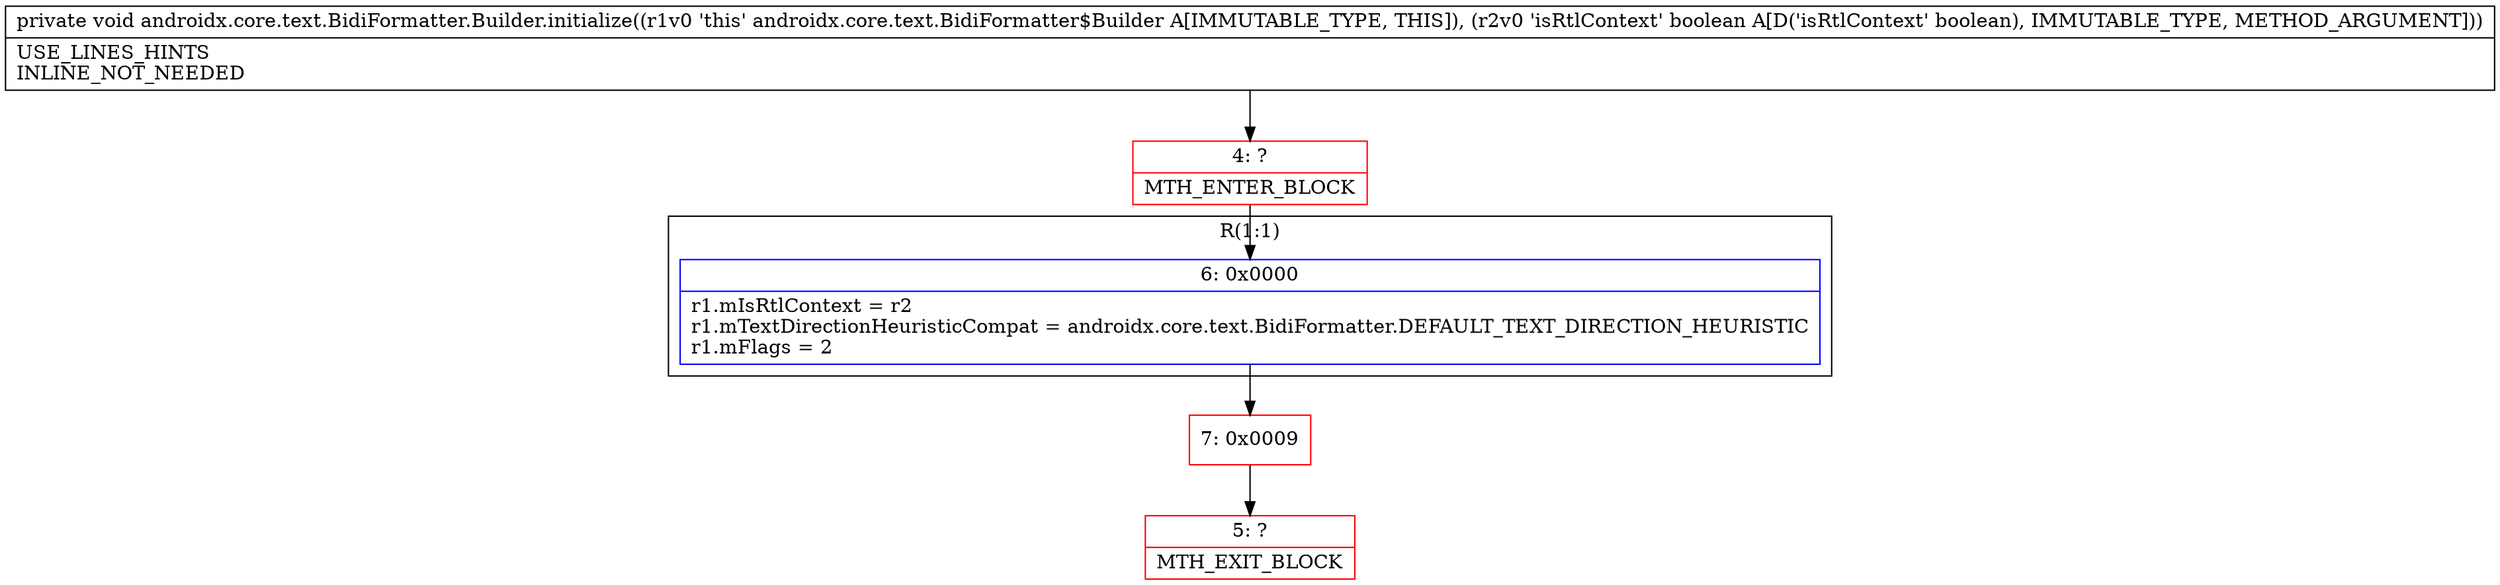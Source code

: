digraph "CFG forandroidx.core.text.BidiFormatter.Builder.initialize(Z)V" {
subgraph cluster_Region_303083251 {
label = "R(1:1)";
node [shape=record,color=blue];
Node_6 [shape=record,label="{6\:\ 0x0000|r1.mIsRtlContext = r2\lr1.mTextDirectionHeuristicCompat = androidx.core.text.BidiFormatter.DEFAULT_TEXT_DIRECTION_HEURISTIC\lr1.mFlags = 2\l}"];
}
Node_4 [shape=record,color=red,label="{4\:\ ?|MTH_ENTER_BLOCK\l}"];
Node_7 [shape=record,color=red,label="{7\:\ 0x0009}"];
Node_5 [shape=record,color=red,label="{5\:\ ?|MTH_EXIT_BLOCK\l}"];
MethodNode[shape=record,label="{private void androidx.core.text.BidiFormatter.Builder.initialize((r1v0 'this' androidx.core.text.BidiFormatter$Builder A[IMMUTABLE_TYPE, THIS]), (r2v0 'isRtlContext' boolean A[D('isRtlContext' boolean), IMMUTABLE_TYPE, METHOD_ARGUMENT]))  | USE_LINES_HINTS\lINLINE_NOT_NEEDED\l}"];
MethodNode -> Node_4;Node_6 -> Node_7;
Node_4 -> Node_6;
Node_7 -> Node_5;
}

